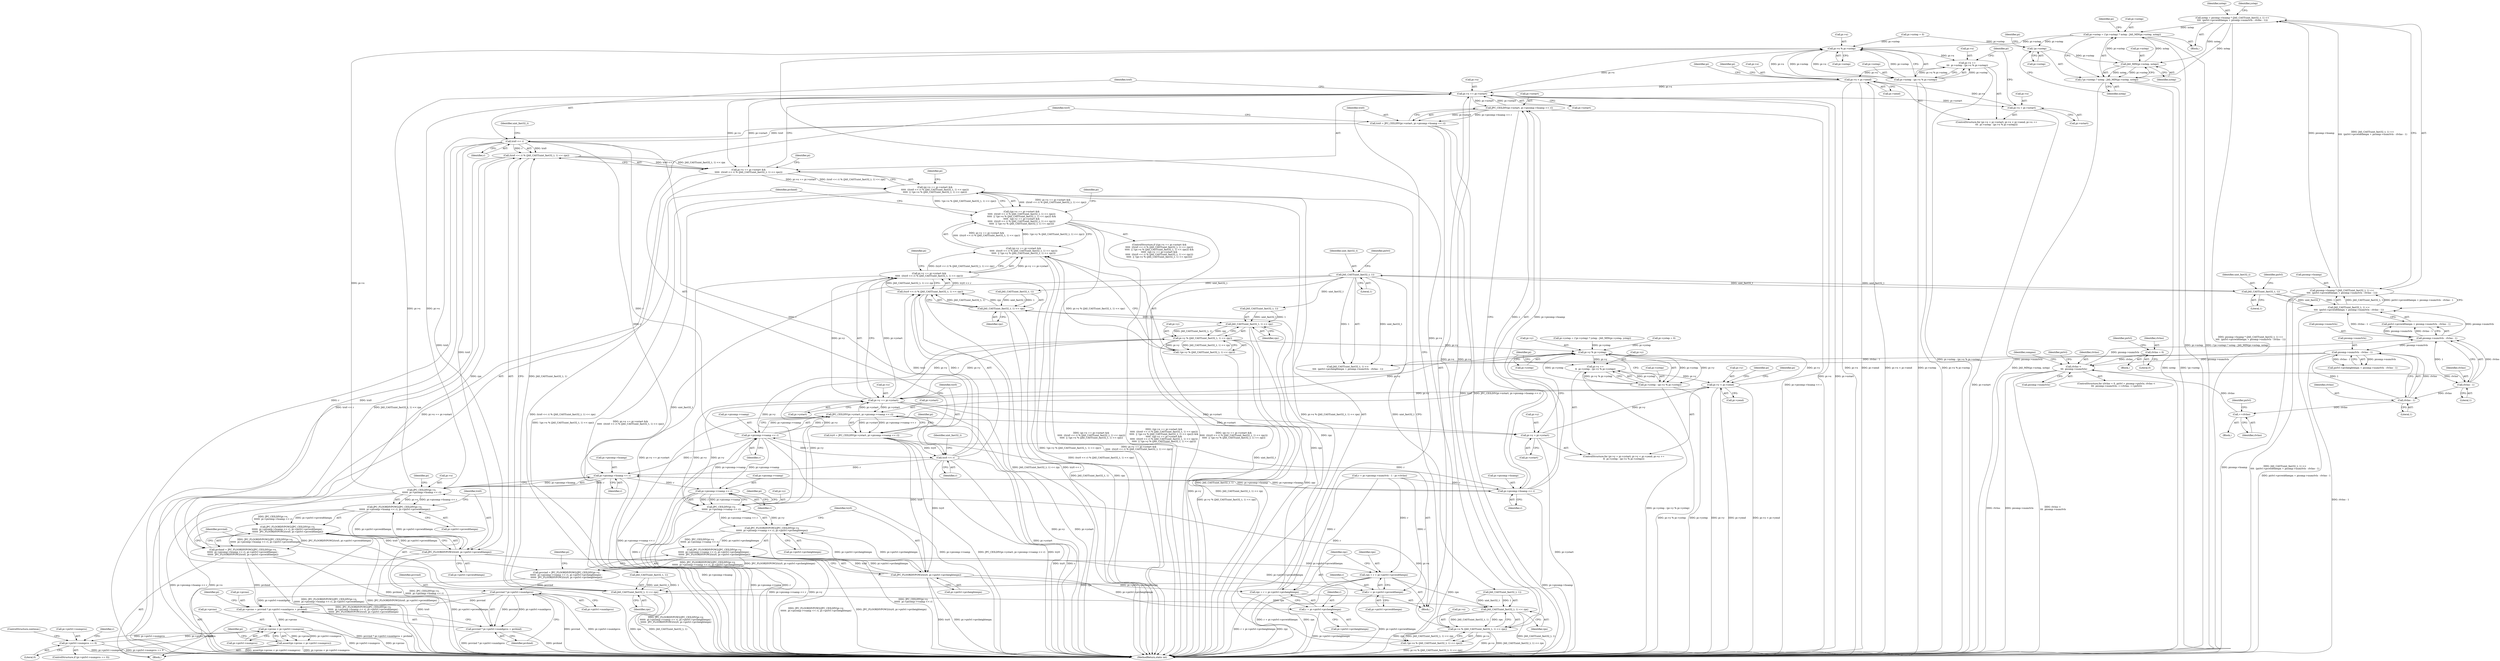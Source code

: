 digraph "0_jasper_f25486c3d4aa472fec79150f2c41ed4333395d3d@integer" {
"1000216" [label="(Call,xstep = picomp->hsamp * (JAS_CAST(uint_fast32_t, 1) <<\n\t\t\t\t  (pirlvl->prcwidthexpn + picomp->numrlvls - rlvlno - 1)))"];
"1000218" [label="(Call,picomp->hsamp * (JAS_CAST(uint_fast32_t, 1) <<\n\t\t\t\t  (pirlvl->prcwidthexpn + picomp->numrlvls - rlvlno - 1)))"];
"1000222" [label="(Call,JAS_CAST(uint_fast32_t, 1) <<\n\t\t\t\t  (pirlvl->prcwidthexpn + picomp->numrlvls - rlvlno - 1))"];
"1000223" [label="(Call,JAS_CAST(uint_fast32_t, 1))"];
"1000244" [label="(Call,JAS_CAST(uint_fast32_t, 1))"];
"1000230" [label="(Call,picomp->numrlvls - rlvlno - 1)"];
"1000173" [label="(Call,rlvlno <\n \t\t\t  picomp->numrlvls)"];
"1000165" [label="(Call,rlvlno = 0)"];
"1000179" [label="(Call,++rlvlno)"];
"1000255" [label="(Call,rlvlno - 1)"];
"1000234" [label="(Call,rlvlno - 1)"];
"1000251" [label="(Call,picomp->numrlvls - rlvlno - 1)"];
"1000258" [label="(Call,pi->xstep = (!pi->xstep) ? xstep : JAS_MIN(pi->xstep, xstep))"];
"1000263" [label="(Call,!pi->xstep)"];
"1000268" [label="(Call,JAS_MIN(pi->xstep, xstep))"];
"1000262" [label="(Call,(!pi->xstep) ? xstep : JAS_MIN(pi->xstep, xstep))"];
"1000375" [label="(Call,pi->x % pi->xstep)"];
"1000367" [label="(Call,pi->x +=\n\t\t\t  pi->xstep - (pi->x % pi->xstep))"];
"1000360" [label="(Call,pi->x < pi->xend)"];
"1000528" [label="(Call,pi->x == pi->xstart)"];
"1000353" [label="(Call,pi->x = pi->xstart)"];
"1000500" [label="(Call,JPC_CEILDIV(pi->xstart, pi->picomp->hsamp << r))"];
"1000498" [label="(Call,trx0 = JPC_CEILDIV(pi->xstart, pi->picomp->hsamp << r))"];
"1000536" [label="(Call,trx0 << r)"];
"1000535" [label="(Call,(trx0 << r) % (JAS_CAST(uint_fast32_t, 1) << rpx))"];
"1000527" [label="(Call,pi->x == pi->xstart &&\n\t\t\t\t\t  ((trx0 << r) % (JAS_CAST(uint_fast32_t, 1) << rpx)))"];
"1000526" [label="(Call,(pi->x == pi->xstart &&\n\t\t\t\t\t  ((trx0 << r) % (JAS_CAST(uint_fast32_t, 1) << rpx)))\n\t\t\t\t\t  || !(pi->x % (JAS_CAST(uint_fast32_t, 1) << rpx)))"];
"1000525" [label="(Call,((pi->x == pi->xstart &&\n\t\t\t\t\t  ((trx0 << r) % (JAS_CAST(uint_fast32_t, 1) << rpx)))\n\t\t\t\t\t  || !(pi->x % (JAS_CAST(uint_fast32_t, 1) << rpx))) &&\n\t\t\t\t\t  ((pi->y == pi->ystart &&\n\t\t\t\t\t  ((try0 << r) % (JAS_CAST(uint_fast32_t, 1) << rpy)))\n\t\t\t\t\t  || !(pi->y % (JAS_CAST(uint_fast32_t, 1) << rpy))))"];
"1000564" [label="(Call,try0 << r)"];
"1000563" [label="(Call,(try0 << r) % (JAS_CAST(uint_fast32_t, 1) << rpy))"];
"1000555" [label="(Call,pi->y == pi->ystart &&\n\t\t\t\t\t  ((try0 << r) % (JAS_CAST(uint_fast32_t, 1) << rpy)))"];
"1000554" [label="(Call,(pi->y == pi->ystart &&\n\t\t\t\t\t  ((try0 << r) % (JAS_CAST(uint_fast32_t, 1) << rpy)))\n\t\t\t\t\t  || !(pi->y % (JAS_CAST(uint_fast32_t, 1) << rpy)))"];
"1000591" [label="(Call,pi->picomp->hsamp << r)"];
"1000504" [label="(Call,pi->picomp->hsamp << r)"];
"1000517" [label="(Call,pi->picomp->vsamp << r)"];
"1000513" [label="(Call,JPC_CEILDIV(pi->ystart, pi->picomp->vsamp << r))"];
"1000322" [label="(Call,pi->y = pi->ystart)"];
"1000329" [label="(Call,pi->y < pi->yend)"];
"1000344" [label="(Call,pi->y % pi->ystep)"];
"1000336" [label="(Call,pi->y +=\n\t\t  pi->ystep - (pi->y % pi->ystep))"];
"1000340" [label="(Call,pi->ystep - (pi->y % pi->ystep))"];
"1000556" [label="(Call,pi->y == pi->ystart)"];
"1000573" [label="(Call,pi->y % (JAS_CAST(uint_fast32_t, 1) << rpy))"];
"1000572" [label="(Call,!(pi->y % (JAS_CAST(uint_fast32_t, 1) << rpy)))"];
"1000614" [label="(Call,JPC_CEILDIV(pi->y,\n\t\t\t\t\t\t  pi->picomp->vsamp << r))"];
"1000613" [label="(Call,JPC_FLOORDIVPOW2(JPC_CEILDIV(pi->y,\n\t\t\t\t\t\t  pi->picomp->vsamp << r), pi->pirlvl->prcheightexpn))"];
"1000612" [label="(Call,JPC_FLOORDIVPOW2(JPC_CEILDIV(pi->y,\n\t\t\t\t\t\t  pi->picomp->vsamp << r), pi->pirlvl->prcheightexpn) -\n\t\t\t\t\t\t  JPC_FLOORDIVPOW2(try0, pi->pirlvl->prcheightexpn))"];
"1000610" [label="(Call,prcvind = JPC_FLOORDIVPOW2(JPC_CEILDIV(pi->y,\n\t\t\t\t\t\t  pi->picomp->vsamp << r), pi->pirlvl->prcheightexpn) -\n\t\t\t\t\t\t  JPC_FLOORDIVPOW2(try0, pi->pirlvl->prcheightexpn))"];
"1000642" [label="(Call,prcvind * pi->pirlvl->numhprcs)"];
"1000637" [label="(Call,pi->prcno = prcvind * pi->pirlvl->numhprcs + prchind)"];
"1000651" [label="(Call,pi->prcno < pi->pirlvl->numprcs)"];
"1000458" [label="(Call,pi->pirlvl->numprcs == 0)"];
"1000650" [label="(Call,assert(pi->prcno < pi->pirlvl->numprcs))"];
"1000641" [label="(Call,prcvind * pi->pirlvl->numhprcs + prchind)"];
"1000630" [label="(Call,JPC_FLOORDIVPOW2(try0, pi->pirlvl->prcheightexpn))"];
"1000489" [label="(Call,rpy = r + pi->pirlvl->prcheightexpn)"];
"1000567" [label="(Call,JAS_CAST(uint_fast32_t, 1) << rpy)"];
"1000577" [label="(Call,JAS_CAST(uint_fast32_t, 1) << rpy)"];
"1000491" [label="(Call,r + pi->pirlvl->prcheightexpn)"];
"1000511" [label="(Call,try0 = JPC_CEILDIV(pi->ystart, pi->picomp->vsamp << r))"];
"1000618" [label="(Call,pi->picomp->vsamp << r)"];
"1000587" [label="(Call,JPC_CEILDIV(pi->x,\n\t\t\t\t\t\t  pi->picomp->hsamp << r))"];
"1000586" [label="(Call,JPC_FLOORDIVPOW2(JPC_CEILDIV(pi->x,\n\t\t\t\t\t\t  pi->picomp->hsamp << r), pi->pirlvl->prcwidthexpn))"];
"1000585" [label="(Call,JPC_FLOORDIVPOW2(JPC_CEILDIV(pi->x,\n\t\t\t\t\t\t  pi->picomp->hsamp << r), pi->pirlvl->prcwidthexpn) -\n\t\t\t\t\t\t  JPC_FLOORDIVPOW2(trx0, pi->pirlvl->prcwidthexpn))"];
"1000583" [label="(Call,prchind = JPC_FLOORDIVPOW2(JPC_CEILDIV(pi->x,\n\t\t\t\t\t\t  pi->picomp->hsamp << r), pi->pirlvl->prcwidthexpn) -\n\t\t\t\t\t\t  JPC_FLOORDIVPOW2(trx0, pi->pirlvl->prcwidthexpn))"];
"1000603" [label="(Call,JPC_FLOORDIVPOW2(trx0, pi->pirlvl->prcwidthexpn))"];
"1000480" [label="(Call,rpx = r + pi->pirlvl->prcwidthexpn)"];
"1000539" [label="(Call,JAS_CAST(uint_fast32_t, 1) << rpx)"];
"1000549" [label="(Call,JAS_CAST(uint_fast32_t, 1) << rpx)"];
"1000545" [label="(Call,pi->x % (JAS_CAST(uint_fast32_t, 1) << rpx))"];
"1000544" [label="(Call,!(pi->x % (JAS_CAST(uint_fast32_t, 1) << rpx)))"];
"1000482" [label="(Call,r + pi->pirlvl->prcwidthexpn)"];
"1000371" [label="(Call,pi->xstep - (pi->x % pi->xstep))"];
"1000224" [label="(Identifier,uint_fast32_t)"];
"1000226" [label="(Call,pirlvl->prcwidthexpn + picomp->numrlvls - rlvlno - 1)"];
"1000275" [label="(Identifier,pi)"];
"1000137" [label="(Call,pi->ystep = 0)"];
"1000491" [label="(Call,r + pi->pirlvl->prcheightexpn)"];
"1000523" [label="(Identifier,r)"];
"1000651" [label="(Call,pi->prcno < pi->pirlvl->numprcs)"];
"1000544" [label="(Call,!(pi->x % (JAS_CAST(uint_fast32_t, 1) << rpx)))"];
"1000597" [label="(Identifier,r)"];
"1000573" [label="(Call,pi->y % (JAS_CAST(uint_fast32_t, 1) << rpy))"];
"1000600" [label="(Identifier,pi)"];
"1000252" [label="(Call,picomp->numrlvls)"];
"1000367" [label="(Call,pi->x +=\n\t\t\t  pi->xstep - (pi->x % pi->xstep))"];
"1000536" [label="(Call,trx0 << r)"];
"1000492" [label="(Identifier,r)"];
"1000264" [label="(Call,pi->xstep)"];
"1000458" [label="(Call,pi->pirlvl->numprcs == 0)"];
"1000663" [label="(Identifier,pi)"];
"1000166" [label="(Identifier,rlvlno)"];
"1000642" [label="(Call,prcvind * pi->pirlvl->numhprcs)"];
"1000484" [label="(Call,pi->pirlvl->prcwidthexpn)"];
"1000257" [label="(Literal,1)"];
"1000357" [label="(Call,pi->xstart)"];
"1000567" [label="(Call,JAS_CAST(uint_fast32_t, 1) << rpy)"];
"1000630" [label="(Call,JPC_FLOORDIVPOW2(try0, pi->pirlvl->prcheightexpn))"];
"1000604" [label="(Identifier,trx0)"];
"1000272" [label="(Identifier,xstep)"];
"1000547" [label="(Identifier,pi)"];
"1000183" [label="(Block,)"];
"1000510" [label="(Identifier,r)"];
"1000615" [label="(Call,pi->y)"];
"1000364" [label="(Call,pi->xend)"];
"1000498" [label="(Call,trx0 = JPC_CEILDIV(pi->xstart, pi->picomp->hsamp << r))"];
"1000375" [label="(Call,pi->x % pi->xstep)"];
"1000553" [label="(Identifier,rpx)"];
"1000175" [label="(Call,picomp->numrlvls)"];
"1000371" [label="(Call,pi->xstep - (pi->x % pi->xstep))"];
"1000624" [label="(Identifier,r)"];
"1000362" [label="(Identifier,pi)"];
"1000180" [label="(Identifier,rlvlno)"];
"1000132" [label="(Call,pi->xstep = 0)"];
"1000268" [label="(Call,JAS_MIN(pi->xstep, xstep))"];
"1000225" [label="(Literal,1)"];
"1000612" [label="(Call,JPC_FLOORDIVPOW2(JPC_CEILDIV(pi->y,\n\t\t\t\t\t\t  pi->picomp->vsamp << r), pi->pirlvl->prcheightexpn) -\n\t\t\t\t\t\t  JPC_FLOORDIVPOW2(try0, pi->pirlvl->prcheightexpn))"];
"1000355" [label="(Identifier,pi)"];
"1000246" [label="(Literal,1)"];
"1000179" [label="(Call,++rlvlno)"];
"1000322" [label="(Call,pi->y = pi->ystart)"];
"1000222" [label="(Call,JAS_CAST(uint_fast32_t, 1) <<\n\t\t\t\t  (pirlvl->prcwidthexpn + picomp->numrlvls - rlvlno - 1))"];
"1000270" [label="(Identifier,pi)"];
"1000165" [label="(Call,rlvlno = 0)"];
"1000560" [label="(Call,pi->ystart)"];
"1000173" [label="(Call,rlvlno <\n \t\t\t  picomp->numrlvls)"];
"1000258" [label="(Call,pi->xstep = (!pi->xstep) ? xstep : JAS_MIN(pi->xstep, xstep))"];
"1000361" [label="(Call,pi->x)"];
"1000526" [label="(Call,(pi->x == pi->xstart &&\n\t\t\t\t\t  ((trx0 << r) % (JAS_CAST(uint_fast32_t, 1) << rpx)))\n\t\t\t\t\t  || !(pi->x % (JAS_CAST(uint_fast32_t, 1) << rpx)))"];
"1000330" [label="(Call,pi->y)"];
"1000336" [label="(Call,pi->y +=\n\t\t  pi->ystep - (pi->y % pi->ystep))"];
"1000564" [label="(Call,try0 << r)"];
"1000541" [label="(Identifier,uint_fast32_t)"];
"1000649" [label="(Identifier,prchind)"];
"1000517" [label="(Call,pi->picomp->vsamp << r)"];
"1000524" [label="(ControlStructure,if (((pi->x == pi->xstart &&\n\t\t\t\t\t  ((trx0 << r) % (JAS_CAST(uint_fast32_t, 1) << rpx)))\n\t\t\t\t\t  || !(pi->x % (JAS_CAST(uint_fast32_t, 1) << rpx))) &&\n\t\t\t\t\t  ((pi->y == pi->ystart &&\n\t\t\t\t\t  ((try0 << r) % (JAS_CAST(uint_fast32_t, 1) << rpy)))\n\t\t\t\t\t  || !(pi->y % (JAS_CAST(uint_fast32_t, 1) << rpy)))))"];
"1000592" [label="(Call,pi->picomp->hsamp)"];
"1000329" [label="(Call,pi->y < pi->yend)"];
"1000480" [label="(Call,rpx = r + pi->pirlvl->prcwidthexpn)"];
"1000568" [label="(Call,JAS_CAST(uint_fast32_t, 1))"];
"1000424" [label="(Identifier,pi)"];
"1000565" [label="(Identifier,try0)"];
"1000513" [label="(Call,JPC_CEILDIV(pi->ystart, pi->picomp->vsamp << r))"];
"1000625" [label="(Call,pi->pirlvl->prcheightexpn)"];
"1000333" [label="(Call,pi->yend)"];
"1000632" [label="(Call,pi->pirlvl->prcheightexpn)"];
"1000230" [label="(Call,picomp->numrlvls - rlvlno - 1)"];
"1000159" [label="(Identifier,compno)"];
"1000537" [label="(Identifier,trx0)"];
"1000505" [label="(Call,pi->picomp->hsamp)"];
"1000217" [label="(Identifier,xstep)"];
"1000550" [label="(Call,JAS_CAST(uint_fast32_t, 1))"];
"1000554" [label="(Call,(pi->y == pi->ystart &&\n\t\t\t\t\t  ((try0 << r) % (JAS_CAST(uint_fast32_t, 1) << rpy)))\n\t\t\t\t\t  || !(pi->y % (JAS_CAST(uint_fast32_t, 1) << rpy)))"];
"1000341" [label="(Call,pi->ystep)"];
"1000500" [label="(Call,JPC_CEILDIV(pi->xstart, pi->picomp->hsamp << r))"];
"1000588" [label="(Call,pi->x)"];
"1000345" [label="(Call,pi->y)"];
"1000259" [label="(Call,pi->xstep)"];
"1000577" [label="(Call,JAS_CAST(uint_fast32_t, 1) << rpy)"];
"1000571" [label="(Identifier,rpy)"];
"1000189" [label="(Identifier,pirlvl)"];
"1000376" [label="(Call,pi->x)"];
"1000555" [label="(Call,pi->y == pi->ystart &&\n\t\t\t\t\t  ((try0 << r) % (JAS_CAST(uint_fast32_t, 1) << rpy)))"];
"1000235" [label="(Identifier,rlvlno)"];
"1000387" [label="(Identifier,pi)"];
"1000323" [label="(Call,pi->y)"];
"1000245" [label="(Identifier,uint_fast32_t)"];
"1000352" [label="(ControlStructure,for (pi->x = pi->xstart; pi->x < pi->xend; pi->x +=\n\t\t\t  pi->xstep - (pi->x % pi->xstep)))"];
"1000326" [label="(Call,pi->ystart)"];
"1000228" [label="(Identifier,pirlvl)"];
"1000530" [label="(Identifier,pi)"];
"1000511" [label="(Call,try0 = JPC_CEILDIV(pi->ystart, pi->picomp->vsamp << r))"];
"1000543" [label="(Identifier,rpx)"];
"1000216" [label="(Call,xstep = picomp->hsamp * (JAS_CAST(uint_fast32_t, 1) <<\n\t\t\t\t  (pirlvl->prcwidthexpn + picomp->numrlvls - rlvlno - 1)))"];
"1000549" [label="(Call,JAS_CAST(uint_fast32_t, 1) << rpx)"];
"1000586" [label="(Call,JPC_FLOORDIVPOW2(JPC_CEILDIV(pi->x,\n\t\t\t\t\t\t  pi->picomp->hsamp << r), pi->pirlvl->prcwidthexpn))"];
"1000643" [label="(Identifier,prcvind)"];
"1000582" [label="(Block,)"];
"1000540" [label="(Call,JAS_CAST(uint_fast32_t, 1))"];
"1000655" [label="(Call,pi->pirlvl->numprcs)"];
"1000379" [label="(Call,pi->xstep)"];
"1000169" [label="(Identifier,pirlvl)"];
"1000459" [label="(Call,pi->pirlvl->numprcs)"];
"1000263" [label="(Call,!pi->xstep)"];
"1000493" [label="(Call,pi->pirlvl->prcheightexpn)"];
"1000267" [label="(Identifier,xstep)"];
"1000532" [label="(Call,pi->xstart)"];
"1000613" [label="(Call,JPC_FLOORDIVPOW2(JPC_CEILDIV(pi->y,\n\t\t\t\t\t\t  pi->picomp->vsamp << r), pi->pirlvl->prcheightexpn))"];
"1000535" [label="(Call,(trx0 << r) % (JAS_CAST(uint_fast32_t, 1) << rpx))"];
"1000499" [label="(Identifier,trx0)"];
"1000585" [label="(Call,JPC_FLOORDIVPOW2(JPC_CEILDIV(pi->x,\n\t\t\t\t\t\t  pi->picomp->hsamp << r), pi->pirlvl->prcwidthexpn) -\n\t\t\t\t\t\t  JPC_FLOORDIVPOW2(trx0, pi->pirlvl->prcwidthexpn))"];
"1000641" [label="(Call,prcvind * pi->pirlvl->numhprcs + prchind)"];
"1000627" [label="(Identifier,pi)"];
"1000525" [label="(Call,((pi->x == pi->xstart &&\n\t\t\t\t\t  ((trx0 << r) % (JAS_CAST(uint_fast32_t, 1) << rpx)))\n\t\t\t\t\t  || !(pi->x % (JAS_CAST(uint_fast32_t, 1) << rpx))) &&\n\t\t\t\t\t  ((pi->y == pi->ystart &&\n\t\t\t\t\t  ((try0 << r) % (JAS_CAST(uint_fast32_t, 1) << rpy)))\n\t\t\t\t\t  || !(pi->y % (JAS_CAST(uint_fast32_t, 1) << rpy))))"];
"1000558" [label="(Identifier,pi)"];
"1000583" [label="(Call,prchind = JPC_FLOORDIVPOW2(JPC_CEILDIV(pi->x,\n\t\t\t\t\t\t  pi->picomp->hsamp << r), pi->pirlvl->prcwidthexpn) -\n\t\t\t\t\t\t  JPC_FLOORDIVPOW2(trx0, pi->pirlvl->prcwidthexpn))"];
"1000569" [label="(Identifier,uint_fast32_t)"];
"1000638" [label="(Call,pi->prcno)"];
"1000557" [label="(Call,pi->y)"];
"1000337" [label="(Call,pi->y)"];
"1000644" [label="(Call,pi->pirlvl->numhprcs)"];
"1000269" [label="(Call,pi->xstep)"];
"1000489" [label="(Call,rpy = r + pi->pirlvl->prcheightexpn)"];
"1000344" [label="(Call,pi->y % pi->ystep)"];
"1000234" [label="(Call,rlvlno - 1)"];
"1000587" [label="(Call,JPC_CEILDIV(pi->x,\n\t\t\t\t\t\t  pi->picomp->hsamp << r))"];
"1000468" [label="(Identifier,r)"];
"1000244" [label="(Call,JAS_CAST(uint_fast32_t, 1))"];
"1000318" [label="(Identifier,pi)"];
"1000614" [label="(Call,JPC_CEILDIV(pi->y,\n\t\t\t\t\t\t  pi->picomp->vsamp << r))"];
"1000546" [label="(Call,pi->x)"];
"1000650" [label="(Call,assert(pi->prcno < pi->pirlvl->numprcs))"];
"1000619" [label="(Call,pi->picomp->vsamp)"];
"1000639" [label="(Identifier,pi)"];
"1000490" [label="(Identifier,rpy)"];
"1000483" [label="(Identifier,r)"];
"1000518" [label="(Call,pi->picomp->vsamp)"];
"1000163" [label="(ControlStructure,for (rlvlno = 0, pirlvl = picomp->pirlvls; rlvlno <\n \t\t\t  picomp->numrlvls; ++rlvlno, ++pirlvl))"];
"1000238" [label="(Identifier,ystep)"];
"1000538" [label="(Identifier,r)"];
"1000539" [label="(Call,JAS_CAST(uint_fast32_t, 1) << rpx)"];
"1000223" [label="(Call,JAS_CAST(uint_fast32_t, 1))"];
"1000545" [label="(Call,pi->x % (JAS_CAST(uint_fast32_t, 1) << rpx))"];
"1000574" [label="(Call,pi->y)"];
"1000467" [label="(Call,r = pi->picomp->numrlvls - 1 - pi->rlvlno)"];
"1000572" [label="(Call,!(pi->y % (JAS_CAST(uint_fast32_t, 1) << rpy)))"];
"1000563" [label="(Call,(try0 << r) % (JAS_CAST(uint_fast32_t, 1) << rpy))"];
"1000591" [label="(Call,pi->picomp->hsamp << r)"];
"1000512" [label="(Identifier,try0)"];
"1000262" [label="(Call,(!pi->xstep) ? xstep : JAS_MIN(pi->xstep, xstep))"];
"1000603" [label="(Call,JPC_FLOORDIVPOW2(trx0, pi->pirlvl->prcwidthexpn))"];
"1000605" [label="(Call,pi->pirlvl->prcwidthexpn)"];
"1000255" [label="(Call,rlvlno - 1)"];
"1000338" [label="(Identifier,pi)"];
"1000529" [label="(Call,pi->x)"];
"1000464" [label="(Literal,0)"];
"1000610" [label="(Call,prcvind = JPC_FLOORDIVPOW2(JPC_CEILDIV(pi->y,\n\t\t\t\t\t\t  pi->picomp->vsamp << r), pi->pirlvl->prcheightexpn) -\n\t\t\t\t\t\t  JPC_FLOORDIVPOW2(try0, pi->pirlvl->prcheightexpn))"];
"1000653" [label="(Identifier,pi)"];
"1000575" [label="(Identifier,pi)"];
"1000598" [label="(Call,pi->pirlvl->prcwidthexpn)"];
"1000348" [label="(Call,pi->ystep)"];
"1000321" [label="(ControlStructure,for (pi->y = pi->ystart; pi->y < pi->yend; pi->y +=\n\t\t  pi->ystep - (pi->y % pi->ystep)))"];
"1000372" [label="(Call,pi->xstep)"];
"1000584" [label="(Identifier,prchind)"];
"1000218" [label="(Call,picomp->hsamp * (JAS_CAST(uint_fast32_t, 1) <<\n\t\t\t\t  (pirlvl->prcwidthexpn + picomp->numrlvls - rlvlno - 1)))"];
"1000368" [label="(Call,pi->x)"];
"1000581" [label="(Identifier,rpy)"];
"1000247" [label="(Call,pirlvl->prcheightexpn + picomp->numrlvls - rlvlno - 1)"];
"1000354" [label="(Call,pi->x)"];
"1000164" [label="(Block,)"];
"1000174" [label="(Identifier,rlvlno)"];
"1000578" [label="(Call,JAS_CAST(uint_fast32_t, 1))"];
"1000182" [label="(Identifier,pirlvl)"];
"1000514" [label="(Call,pi->ystart)"];
"1000251" [label="(Call,picomp->numrlvls - rlvlno - 1)"];
"1000256" [label="(Identifier,rlvlno)"];
"1000219" [label="(Call,picomp->hsamp)"];
"1000618" [label="(Call,pi->picomp->vsamp << r)"];
"1000178" [label="(Block,)"];
"1000457" [label="(ControlStructure,if (pi->pirlvl->numprcs == 0))"];
"1000236" [label="(Literal,1)"];
"1000501" [label="(Call,pi->xstart)"];
"1000566" [label="(Identifier,r)"];
"1000249" [label="(Identifier,pirlvl)"];
"1000611" [label="(Identifier,prcvind)"];
"1000466" [label="(ControlStructure,continue;)"];
"1000716" [label="(MethodReturn,static int)"];
"1000528" [label="(Call,pi->x == pi->xstart)"];
"1000273" [label="(Call,pi->ystep = (!pi->ystep) ? ystep : JAS_MIN(pi->ystep, ystep))"];
"1000231" [label="(Call,picomp->numrlvls)"];
"1000331" [label="(Identifier,pi)"];
"1000482" [label="(Call,r + pi->pirlvl->prcwidthexpn)"];
"1000556" [label="(Call,pi->y == pi->ystart)"];
"1000243" [label="(Call,JAS_CAST(uint_fast32_t, 1) <<\n\t\t\t\t  (pirlvl->prcheightexpn + picomp->numrlvls - rlvlno - 1))"];
"1000430" [label="(Block,)"];
"1000504" [label="(Call,pi->picomp->hsamp << r)"];
"1000340" [label="(Call,pi->ystep - (pi->y % pi->ystep))"];
"1000631" [label="(Identifier,try0)"];
"1000360" [label="(Call,pi->x < pi->xend)"];
"1000353" [label="(Call,pi->x = pi->xstart)"];
"1000637" [label="(Call,pi->prcno = prcvind * pi->pirlvl->numhprcs + prchind)"];
"1000167" [label="(Literal,0)"];
"1000481" [label="(Identifier,rpx)"];
"1000652" [label="(Call,pi->prcno)"];
"1000527" [label="(Call,pi->x == pi->xstart &&\n\t\t\t\t\t  ((trx0 << r) % (JAS_CAST(uint_fast32_t, 1) << rpx)))"];
"1000216" -> "1000183"  [label="AST: "];
"1000216" -> "1000218"  [label="CFG: "];
"1000217" -> "1000216"  [label="AST: "];
"1000218" -> "1000216"  [label="AST: "];
"1000238" -> "1000216"  [label="CFG: "];
"1000216" -> "1000716"  [label="DDG: picomp->hsamp * (JAS_CAST(uint_fast32_t, 1) <<\n\t\t\t\t  (pirlvl->prcwidthexpn + picomp->numrlvls - rlvlno - 1))"];
"1000218" -> "1000216"  [label="DDG: picomp->hsamp"];
"1000218" -> "1000216"  [label="DDG: JAS_CAST(uint_fast32_t, 1) <<\n\t\t\t\t  (pirlvl->prcwidthexpn + picomp->numrlvls - rlvlno - 1)"];
"1000216" -> "1000258"  [label="DDG: xstep"];
"1000216" -> "1000262"  [label="DDG: xstep"];
"1000216" -> "1000268"  [label="DDG: xstep"];
"1000218" -> "1000222"  [label="CFG: "];
"1000219" -> "1000218"  [label="AST: "];
"1000222" -> "1000218"  [label="AST: "];
"1000218" -> "1000716"  [label="DDG: picomp->hsamp"];
"1000218" -> "1000716"  [label="DDG: JAS_CAST(uint_fast32_t, 1) <<\n\t\t\t\t  (pirlvl->prcwidthexpn + picomp->numrlvls - rlvlno - 1)"];
"1000222" -> "1000218"  [label="DDG: JAS_CAST(uint_fast32_t, 1)"];
"1000222" -> "1000218"  [label="DDG: pirlvl->prcwidthexpn + picomp->numrlvls - rlvlno - 1"];
"1000222" -> "1000226"  [label="CFG: "];
"1000223" -> "1000222"  [label="AST: "];
"1000226" -> "1000222"  [label="AST: "];
"1000222" -> "1000716"  [label="DDG: pirlvl->prcwidthexpn + picomp->numrlvls - rlvlno - 1"];
"1000223" -> "1000222"  [label="DDG: uint_fast32_t"];
"1000223" -> "1000222"  [label="DDG: 1"];
"1000230" -> "1000222"  [label="DDG: picomp->numrlvls"];
"1000230" -> "1000222"  [label="DDG: rlvlno - 1"];
"1000223" -> "1000225"  [label="CFG: "];
"1000224" -> "1000223"  [label="AST: "];
"1000225" -> "1000223"  [label="AST: "];
"1000228" -> "1000223"  [label="CFG: "];
"1000244" -> "1000223"  [label="DDG: uint_fast32_t"];
"1000223" -> "1000244"  [label="DDG: uint_fast32_t"];
"1000244" -> "1000243"  [label="AST: "];
"1000244" -> "1000246"  [label="CFG: "];
"1000245" -> "1000244"  [label="AST: "];
"1000246" -> "1000244"  [label="AST: "];
"1000249" -> "1000244"  [label="CFG: "];
"1000244" -> "1000716"  [label="DDG: uint_fast32_t"];
"1000244" -> "1000243"  [label="DDG: uint_fast32_t"];
"1000244" -> "1000243"  [label="DDG: 1"];
"1000244" -> "1000540"  [label="DDG: uint_fast32_t"];
"1000244" -> "1000550"  [label="DDG: uint_fast32_t"];
"1000244" -> "1000568"  [label="DDG: uint_fast32_t"];
"1000244" -> "1000578"  [label="DDG: uint_fast32_t"];
"1000230" -> "1000226"  [label="AST: "];
"1000230" -> "1000234"  [label="CFG: "];
"1000231" -> "1000230"  [label="AST: "];
"1000234" -> "1000230"  [label="AST: "];
"1000226" -> "1000230"  [label="CFG: "];
"1000230" -> "1000226"  [label="DDG: picomp->numrlvls"];
"1000230" -> "1000226"  [label="DDG: rlvlno - 1"];
"1000173" -> "1000230"  [label="DDG: picomp->numrlvls"];
"1000234" -> "1000230"  [label="DDG: rlvlno"];
"1000234" -> "1000230"  [label="DDG: 1"];
"1000230" -> "1000251"  [label="DDG: picomp->numrlvls"];
"1000173" -> "1000163"  [label="AST: "];
"1000173" -> "1000175"  [label="CFG: "];
"1000174" -> "1000173"  [label="AST: "];
"1000175" -> "1000173"  [label="AST: "];
"1000189" -> "1000173"  [label="CFG: "];
"1000159" -> "1000173"  [label="CFG: "];
"1000173" -> "1000716"  [label="DDG: rlvlno <\n \t\t\t  picomp->numrlvls"];
"1000173" -> "1000716"  [label="DDG: rlvlno"];
"1000173" -> "1000716"  [label="DDG: picomp->numrlvls"];
"1000165" -> "1000173"  [label="DDG: rlvlno"];
"1000179" -> "1000173"  [label="DDG: rlvlno"];
"1000251" -> "1000173"  [label="DDG: picomp->numrlvls"];
"1000173" -> "1000234"  [label="DDG: rlvlno"];
"1000165" -> "1000164"  [label="AST: "];
"1000165" -> "1000167"  [label="CFG: "];
"1000166" -> "1000165"  [label="AST: "];
"1000167" -> "1000165"  [label="AST: "];
"1000169" -> "1000165"  [label="CFG: "];
"1000179" -> "1000178"  [label="AST: "];
"1000179" -> "1000180"  [label="CFG: "];
"1000180" -> "1000179"  [label="AST: "];
"1000182" -> "1000179"  [label="CFG: "];
"1000255" -> "1000179"  [label="DDG: rlvlno"];
"1000255" -> "1000251"  [label="AST: "];
"1000255" -> "1000257"  [label="CFG: "];
"1000256" -> "1000255"  [label="AST: "];
"1000257" -> "1000255"  [label="AST: "];
"1000251" -> "1000255"  [label="CFG: "];
"1000255" -> "1000251"  [label="DDG: rlvlno"];
"1000255" -> "1000251"  [label="DDG: 1"];
"1000234" -> "1000255"  [label="DDG: rlvlno"];
"1000234" -> "1000236"  [label="CFG: "];
"1000235" -> "1000234"  [label="AST: "];
"1000236" -> "1000234"  [label="AST: "];
"1000251" -> "1000247"  [label="AST: "];
"1000252" -> "1000251"  [label="AST: "];
"1000247" -> "1000251"  [label="CFG: "];
"1000251" -> "1000716"  [label="DDG: rlvlno - 1"];
"1000251" -> "1000243"  [label="DDG: picomp->numrlvls"];
"1000251" -> "1000243"  [label="DDG: rlvlno - 1"];
"1000251" -> "1000247"  [label="DDG: picomp->numrlvls"];
"1000251" -> "1000247"  [label="DDG: rlvlno - 1"];
"1000258" -> "1000183"  [label="AST: "];
"1000258" -> "1000262"  [label="CFG: "];
"1000259" -> "1000258"  [label="AST: "];
"1000262" -> "1000258"  [label="AST: "];
"1000275" -> "1000258"  [label="CFG: "];
"1000258" -> "1000716"  [label="DDG: pi->xstep"];
"1000258" -> "1000716"  [label="DDG: (!pi->xstep) ? xstep : JAS_MIN(pi->xstep, xstep)"];
"1000268" -> "1000258"  [label="DDG: xstep"];
"1000268" -> "1000258"  [label="DDG: pi->xstep"];
"1000258" -> "1000263"  [label="DDG: pi->xstep"];
"1000258" -> "1000375"  [label="DDG: pi->xstep"];
"1000263" -> "1000262"  [label="AST: "];
"1000263" -> "1000264"  [label="CFG: "];
"1000264" -> "1000263"  [label="AST: "];
"1000267" -> "1000263"  [label="CFG: "];
"1000270" -> "1000263"  [label="CFG: "];
"1000132" -> "1000263"  [label="DDG: pi->xstep"];
"1000263" -> "1000268"  [label="DDG: pi->xstep"];
"1000268" -> "1000262"  [label="AST: "];
"1000268" -> "1000272"  [label="CFG: "];
"1000269" -> "1000268"  [label="AST: "];
"1000272" -> "1000268"  [label="AST: "];
"1000262" -> "1000268"  [label="CFG: "];
"1000268" -> "1000262"  [label="DDG: xstep"];
"1000268" -> "1000262"  [label="DDG: pi->xstep"];
"1000262" -> "1000267"  [label="CFG: "];
"1000267" -> "1000262"  [label="AST: "];
"1000262" -> "1000716"  [label="DDG: JAS_MIN(pi->xstep, xstep)"];
"1000262" -> "1000716"  [label="DDG: xstep"];
"1000262" -> "1000716"  [label="DDG: !pi->xstep"];
"1000375" -> "1000371"  [label="AST: "];
"1000375" -> "1000379"  [label="CFG: "];
"1000376" -> "1000375"  [label="AST: "];
"1000379" -> "1000375"  [label="AST: "];
"1000371" -> "1000375"  [label="CFG: "];
"1000375" -> "1000367"  [label="DDG: pi->x"];
"1000375" -> "1000371"  [label="DDG: pi->xstep"];
"1000375" -> "1000371"  [label="DDG: pi->x"];
"1000360" -> "1000375"  [label="DDG: pi->x"];
"1000545" -> "1000375"  [label="DDG: pi->x"];
"1000587" -> "1000375"  [label="DDG: pi->x"];
"1000528" -> "1000375"  [label="DDG: pi->x"];
"1000132" -> "1000375"  [label="DDG: pi->xstep"];
"1000371" -> "1000375"  [label="DDG: pi->xstep"];
"1000367" -> "1000352"  [label="AST: "];
"1000367" -> "1000371"  [label="CFG: "];
"1000368" -> "1000367"  [label="AST: "];
"1000371" -> "1000367"  [label="AST: "];
"1000362" -> "1000367"  [label="CFG: "];
"1000367" -> "1000716"  [label="DDG: pi->xstep - (pi->x % pi->xstep)"];
"1000367" -> "1000360"  [label="DDG: pi->x"];
"1000371" -> "1000367"  [label="DDG: pi->xstep"];
"1000371" -> "1000367"  [label="DDG: pi->x % pi->xstep"];
"1000360" -> "1000352"  [label="AST: "];
"1000360" -> "1000364"  [label="CFG: "];
"1000361" -> "1000360"  [label="AST: "];
"1000364" -> "1000360"  [label="AST: "];
"1000387" -> "1000360"  [label="CFG: "];
"1000338" -> "1000360"  [label="CFG: "];
"1000360" -> "1000716"  [label="DDG: pi->x"];
"1000360" -> "1000716"  [label="DDG: pi->xend"];
"1000360" -> "1000716"  [label="DDG: pi->x < pi->xend"];
"1000353" -> "1000360"  [label="DDG: pi->x"];
"1000360" -> "1000528"  [label="DDG: pi->x"];
"1000528" -> "1000527"  [label="AST: "];
"1000528" -> "1000532"  [label="CFG: "];
"1000529" -> "1000528"  [label="AST: "];
"1000532" -> "1000528"  [label="AST: "];
"1000537" -> "1000528"  [label="CFG: "];
"1000527" -> "1000528"  [label="CFG: "];
"1000528" -> "1000716"  [label="DDG: pi->x"];
"1000528" -> "1000716"  [label="DDG: pi->xstart"];
"1000528" -> "1000353"  [label="DDG: pi->xstart"];
"1000528" -> "1000500"  [label="DDG: pi->xstart"];
"1000528" -> "1000527"  [label="DDG: pi->x"];
"1000528" -> "1000527"  [label="DDG: pi->xstart"];
"1000545" -> "1000528"  [label="DDG: pi->x"];
"1000587" -> "1000528"  [label="DDG: pi->x"];
"1000500" -> "1000528"  [label="DDG: pi->xstart"];
"1000528" -> "1000545"  [label="DDG: pi->x"];
"1000528" -> "1000587"  [label="DDG: pi->x"];
"1000353" -> "1000352"  [label="AST: "];
"1000353" -> "1000357"  [label="CFG: "];
"1000354" -> "1000353"  [label="AST: "];
"1000357" -> "1000353"  [label="AST: "];
"1000362" -> "1000353"  [label="CFG: "];
"1000353" -> "1000716"  [label="DDG: pi->xstart"];
"1000500" -> "1000498"  [label="AST: "];
"1000500" -> "1000504"  [label="CFG: "];
"1000501" -> "1000500"  [label="AST: "];
"1000504" -> "1000500"  [label="AST: "];
"1000498" -> "1000500"  [label="CFG: "];
"1000500" -> "1000716"  [label="DDG: pi->picomp->hsamp << r"];
"1000500" -> "1000498"  [label="DDG: pi->xstart"];
"1000500" -> "1000498"  [label="DDG: pi->picomp->hsamp << r"];
"1000504" -> "1000500"  [label="DDG: pi->picomp->hsamp"];
"1000504" -> "1000500"  [label="DDG: r"];
"1000498" -> "1000430"  [label="AST: "];
"1000499" -> "1000498"  [label="AST: "];
"1000512" -> "1000498"  [label="CFG: "];
"1000498" -> "1000716"  [label="DDG: trx0"];
"1000498" -> "1000716"  [label="DDG: JPC_CEILDIV(pi->xstart, pi->picomp->hsamp << r)"];
"1000498" -> "1000536"  [label="DDG: trx0"];
"1000498" -> "1000603"  [label="DDG: trx0"];
"1000536" -> "1000535"  [label="AST: "];
"1000536" -> "1000538"  [label="CFG: "];
"1000537" -> "1000536"  [label="AST: "];
"1000538" -> "1000536"  [label="AST: "];
"1000541" -> "1000536"  [label="CFG: "];
"1000536" -> "1000716"  [label="DDG: r"];
"1000536" -> "1000716"  [label="DDG: trx0"];
"1000536" -> "1000535"  [label="DDG: trx0"];
"1000536" -> "1000535"  [label="DDG: r"];
"1000517" -> "1000536"  [label="DDG: r"];
"1000536" -> "1000564"  [label="DDG: r"];
"1000536" -> "1000591"  [label="DDG: r"];
"1000536" -> "1000603"  [label="DDG: trx0"];
"1000535" -> "1000527"  [label="AST: "];
"1000535" -> "1000539"  [label="CFG: "];
"1000539" -> "1000535"  [label="AST: "];
"1000527" -> "1000535"  [label="CFG: "];
"1000535" -> "1000716"  [label="DDG: trx0 << r"];
"1000535" -> "1000716"  [label="DDG: JAS_CAST(uint_fast32_t, 1) << rpx"];
"1000535" -> "1000527"  [label="DDG: trx0 << r"];
"1000535" -> "1000527"  [label="DDG: JAS_CAST(uint_fast32_t, 1) << rpx"];
"1000539" -> "1000535"  [label="DDG: JAS_CAST(uint_fast32_t, 1)"];
"1000539" -> "1000535"  [label="DDG: rpx"];
"1000527" -> "1000526"  [label="AST: "];
"1000547" -> "1000527"  [label="CFG: "];
"1000526" -> "1000527"  [label="CFG: "];
"1000527" -> "1000716"  [label="DDG: pi->x == pi->xstart"];
"1000527" -> "1000716"  [label="DDG: (trx0 << r) % (JAS_CAST(uint_fast32_t, 1) << rpx)"];
"1000527" -> "1000526"  [label="DDG: pi->x == pi->xstart"];
"1000527" -> "1000526"  [label="DDG: (trx0 << r) % (JAS_CAST(uint_fast32_t, 1) << rpx)"];
"1000526" -> "1000525"  [label="AST: "];
"1000526" -> "1000544"  [label="CFG: "];
"1000544" -> "1000526"  [label="AST: "];
"1000558" -> "1000526"  [label="CFG: "];
"1000525" -> "1000526"  [label="CFG: "];
"1000526" -> "1000716"  [label="DDG: pi->x == pi->xstart &&\n\t\t\t\t\t  ((trx0 << r) % (JAS_CAST(uint_fast32_t, 1) << rpx))"];
"1000526" -> "1000716"  [label="DDG: !(pi->x % (JAS_CAST(uint_fast32_t, 1) << rpx))"];
"1000526" -> "1000525"  [label="DDG: pi->x == pi->xstart &&\n\t\t\t\t\t  ((trx0 << r) % (JAS_CAST(uint_fast32_t, 1) << rpx))"];
"1000526" -> "1000525"  [label="DDG: !(pi->x % (JAS_CAST(uint_fast32_t, 1) << rpx))"];
"1000544" -> "1000526"  [label="DDG: pi->x % (JAS_CAST(uint_fast32_t, 1) << rpx)"];
"1000525" -> "1000524"  [label="AST: "];
"1000525" -> "1000554"  [label="CFG: "];
"1000554" -> "1000525"  [label="AST: "];
"1000584" -> "1000525"  [label="CFG: "];
"1000424" -> "1000525"  [label="CFG: "];
"1000525" -> "1000716"  [label="DDG: ((pi->x == pi->xstart &&\n\t\t\t\t\t  ((trx0 << r) % (JAS_CAST(uint_fast32_t, 1) << rpx)))\n\t\t\t\t\t  || !(pi->x % (JAS_CAST(uint_fast32_t, 1) << rpx))) &&\n\t\t\t\t\t  ((pi->y == pi->ystart &&\n\t\t\t\t\t  ((try0 << r) % (JAS_CAST(uint_fast32_t, 1) << rpy)))\n\t\t\t\t\t  || !(pi->y % (JAS_CAST(uint_fast32_t, 1) << rpy)))"];
"1000525" -> "1000716"  [label="DDG: (pi->y == pi->ystart &&\n\t\t\t\t\t  ((try0 << r) % (JAS_CAST(uint_fast32_t, 1) << rpy)))\n\t\t\t\t\t  || !(pi->y % (JAS_CAST(uint_fast32_t, 1) << rpy))"];
"1000525" -> "1000716"  [label="DDG: (pi->x == pi->xstart &&\n\t\t\t\t\t  ((trx0 << r) % (JAS_CAST(uint_fast32_t, 1) << rpx)))\n\t\t\t\t\t  || !(pi->x % (JAS_CAST(uint_fast32_t, 1) << rpx))"];
"1000554" -> "1000525"  [label="DDG: pi->y == pi->ystart &&\n\t\t\t\t\t  ((try0 << r) % (JAS_CAST(uint_fast32_t, 1) << rpy))"];
"1000554" -> "1000525"  [label="DDG: !(pi->y % (JAS_CAST(uint_fast32_t, 1) << rpy))"];
"1000564" -> "1000563"  [label="AST: "];
"1000564" -> "1000566"  [label="CFG: "];
"1000565" -> "1000564"  [label="AST: "];
"1000566" -> "1000564"  [label="AST: "];
"1000569" -> "1000564"  [label="CFG: "];
"1000564" -> "1000716"  [label="DDG: r"];
"1000564" -> "1000716"  [label="DDG: try0"];
"1000564" -> "1000563"  [label="DDG: try0"];
"1000564" -> "1000563"  [label="DDG: r"];
"1000511" -> "1000564"  [label="DDG: try0"];
"1000517" -> "1000564"  [label="DDG: r"];
"1000564" -> "1000591"  [label="DDG: r"];
"1000564" -> "1000630"  [label="DDG: try0"];
"1000563" -> "1000555"  [label="AST: "];
"1000563" -> "1000567"  [label="CFG: "];
"1000567" -> "1000563"  [label="AST: "];
"1000555" -> "1000563"  [label="CFG: "];
"1000563" -> "1000716"  [label="DDG: JAS_CAST(uint_fast32_t, 1) << rpy"];
"1000563" -> "1000716"  [label="DDG: try0 << r"];
"1000563" -> "1000555"  [label="DDG: try0 << r"];
"1000563" -> "1000555"  [label="DDG: JAS_CAST(uint_fast32_t, 1) << rpy"];
"1000567" -> "1000563"  [label="DDG: JAS_CAST(uint_fast32_t, 1)"];
"1000567" -> "1000563"  [label="DDG: rpy"];
"1000555" -> "1000554"  [label="AST: "];
"1000555" -> "1000556"  [label="CFG: "];
"1000556" -> "1000555"  [label="AST: "];
"1000575" -> "1000555"  [label="CFG: "];
"1000554" -> "1000555"  [label="CFG: "];
"1000555" -> "1000716"  [label="DDG: (try0 << r) % (JAS_CAST(uint_fast32_t, 1) << rpy)"];
"1000555" -> "1000716"  [label="DDG: pi->y == pi->ystart"];
"1000555" -> "1000554"  [label="DDG: pi->y == pi->ystart"];
"1000555" -> "1000554"  [label="DDG: (try0 << r) % (JAS_CAST(uint_fast32_t, 1) << rpy)"];
"1000556" -> "1000555"  [label="DDG: pi->y"];
"1000556" -> "1000555"  [label="DDG: pi->ystart"];
"1000554" -> "1000572"  [label="CFG: "];
"1000572" -> "1000554"  [label="AST: "];
"1000554" -> "1000716"  [label="DDG: pi->y == pi->ystart &&\n\t\t\t\t\t  ((try0 << r) % (JAS_CAST(uint_fast32_t, 1) << rpy))"];
"1000554" -> "1000716"  [label="DDG: !(pi->y % (JAS_CAST(uint_fast32_t, 1) << rpy))"];
"1000572" -> "1000554"  [label="DDG: pi->y % (JAS_CAST(uint_fast32_t, 1) << rpy)"];
"1000591" -> "1000587"  [label="AST: "];
"1000591" -> "1000597"  [label="CFG: "];
"1000592" -> "1000591"  [label="AST: "];
"1000597" -> "1000591"  [label="AST: "];
"1000587" -> "1000591"  [label="CFG: "];
"1000591" -> "1000716"  [label="DDG: pi->picomp->hsamp"];
"1000591" -> "1000504"  [label="DDG: pi->picomp->hsamp"];
"1000591" -> "1000587"  [label="DDG: pi->picomp->hsamp"];
"1000591" -> "1000587"  [label="DDG: r"];
"1000504" -> "1000591"  [label="DDG: pi->picomp->hsamp"];
"1000517" -> "1000591"  [label="DDG: r"];
"1000591" -> "1000618"  [label="DDG: r"];
"1000504" -> "1000510"  [label="CFG: "];
"1000505" -> "1000504"  [label="AST: "];
"1000510" -> "1000504"  [label="AST: "];
"1000504" -> "1000716"  [label="DDG: pi->picomp->hsamp"];
"1000467" -> "1000504"  [label="DDG: r"];
"1000504" -> "1000517"  [label="DDG: r"];
"1000517" -> "1000513"  [label="AST: "];
"1000517" -> "1000523"  [label="CFG: "];
"1000518" -> "1000517"  [label="AST: "];
"1000523" -> "1000517"  [label="AST: "];
"1000513" -> "1000517"  [label="CFG: "];
"1000517" -> "1000716"  [label="DDG: pi->picomp->vsamp"];
"1000517" -> "1000716"  [label="DDG: r"];
"1000517" -> "1000513"  [label="DDG: pi->picomp->vsamp"];
"1000517" -> "1000513"  [label="DDG: r"];
"1000618" -> "1000517"  [label="DDG: pi->picomp->vsamp"];
"1000517" -> "1000618"  [label="DDG: pi->picomp->vsamp"];
"1000513" -> "1000511"  [label="AST: "];
"1000514" -> "1000513"  [label="AST: "];
"1000511" -> "1000513"  [label="CFG: "];
"1000513" -> "1000716"  [label="DDG: pi->ystart"];
"1000513" -> "1000716"  [label="DDG: pi->picomp->vsamp << r"];
"1000513" -> "1000322"  [label="DDG: pi->ystart"];
"1000513" -> "1000511"  [label="DDG: pi->ystart"];
"1000513" -> "1000511"  [label="DDG: pi->picomp->vsamp << r"];
"1000556" -> "1000513"  [label="DDG: pi->ystart"];
"1000513" -> "1000556"  [label="DDG: pi->ystart"];
"1000322" -> "1000321"  [label="AST: "];
"1000322" -> "1000326"  [label="CFG: "];
"1000323" -> "1000322"  [label="AST: "];
"1000326" -> "1000322"  [label="AST: "];
"1000331" -> "1000322"  [label="CFG: "];
"1000322" -> "1000716"  [label="DDG: pi->ystart"];
"1000556" -> "1000322"  [label="DDG: pi->ystart"];
"1000322" -> "1000329"  [label="DDG: pi->y"];
"1000329" -> "1000321"  [label="AST: "];
"1000329" -> "1000333"  [label="CFG: "];
"1000330" -> "1000329"  [label="AST: "];
"1000333" -> "1000329"  [label="AST: "];
"1000355" -> "1000329"  [label="CFG: "];
"1000318" -> "1000329"  [label="CFG: "];
"1000329" -> "1000716"  [label="DDG: pi->yend"];
"1000329" -> "1000716"  [label="DDG: pi->y < pi->yend"];
"1000329" -> "1000716"  [label="DDG: pi->y"];
"1000336" -> "1000329"  [label="DDG: pi->y"];
"1000329" -> "1000344"  [label="DDG: pi->y"];
"1000329" -> "1000556"  [label="DDG: pi->y"];
"1000329" -> "1000614"  [label="DDG: pi->y"];
"1000344" -> "1000340"  [label="AST: "];
"1000344" -> "1000348"  [label="CFG: "];
"1000345" -> "1000344"  [label="AST: "];
"1000348" -> "1000344"  [label="AST: "];
"1000340" -> "1000344"  [label="CFG: "];
"1000344" -> "1000336"  [label="DDG: pi->y"];
"1000344" -> "1000340"  [label="DDG: pi->ystep"];
"1000344" -> "1000340"  [label="DDG: pi->y"];
"1000556" -> "1000344"  [label="DDG: pi->y"];
"1000573" -> "1000344"  [label="DDG: pi->y"];
"1000614" -> "1000344"  [label="DDG: pi->y"];
"1000273" -> "1000344"  [label="DDG: pi->ystep"];
"1000137" -> "1000344"  [label="DDG: pi->ystep"];
"1000340" -> "1000344"  [label="DDG: pi->ystep"];
"1000336" -> "1000321"  [label="AST: "];
"1000336" -> "1000340"  [label="CFG: "];
"1000337" -> "1000336"  [label="AST: "];
"1000340" -> "1000336"  [label="AST: "];
"1000331" -> "1000336"  [label="CFG: "];
"1000336" -> "1000716"  [label="DDG: pi->ystep - (pi->y % pi->ystep)"];
"1000340" -> "1000336"  [label="DDG: pi->ystep"];
"1000340" -> "1000336"  [label="DDG: pi->y % pi->ystep"];
"1000341" -> "1000340"  [label="AST: "];
"1000340" -> "1000716"  [label="DDG: pi->y % pi->ystep"];
"1000340" -> "1000716"  [label="DDG: pi->ystep"];
"1000556" -> "1000560"  [label="CFG: "];
"1000557" -> "1000556"  [label="AST: "];
"1000560" -> "1000556"  [label="AST: "];
"1000565" -> "1000556"  [label="CFG: "];
"1000556" -> "1000716"  [label="DDG: pi->ystart"];
"1000556" -> "1000716"  [label="DDG: pi->y"];
"1000573" -> "1000556"  [label="DDG: pi->y"];
"1000614" -> "1000556"  [label="DDG: pi->y"];
"1000556" -> "1000573"  [label="DDG: pi->y"];
"1000556" -> "1000614"  [label="DDG: pi->y"];
"1000573" -> "1000572"  [label="AST: "];
"1000573" -> "1000577"  [label="CFG: "];
"1000574" -> "1000573"  [label="AST: "];
"1000577" -> "1000573"  [label="AST: "];
"1000572" -> "1000573"  [label="CFG: "];
"1000573" -> "1000716"  [label="DDG: JAS_CAST(uint_fast32_t, 1) << rpy"];
"1000573" -> "1000716"  [label="DDG: pi->y"];
"1000573" -> "1000572"  [label="DDG: pi->y"];
"1000573" -> "1000572"  [label="DDG: JAS_CAST(uint_fast32_t, 1) << rpy"];
"1000577" -> "1000573"  [label="DDG: JAS_CAST(uint_fast32_t, 1)"];
"1000577" -> "1000573"  [label="DDG: rpy"];
"1000573" -> "1000614"  [label="DDG: pi->y"];
"1000572" -> "1000716"  [label="DDG: pi->y % (JAS_CAST(uint_fast32_t, 1) << rpy)"];
"1000614" -> "1000613"  [label="AST: "];
"1000614" -> "1000618"  [label="CFG: "];
"1000615" -> "1000614"  [label="AST: "];
"1000618" -> "1000614"  [label="AST: "];
"1000627" -> "1000614"  [label="CFG: "];
"1000614" -> "1000716"  [label="DDG: pi->picomp->vsamp << r"];
"1000614" -> "1000716"  [label="DDG: pi->y"];
"1000614" -> "1000613"  [label="DDG: pi->y"];
"1000614" -> "1000613"  [label="DDG: pi->picomp->vsamp << r"];
"1000618" -> "1000614"  [label="DDG: pi->picomp->vsamp"];
"1000618" -> "1000614"  [label="DDG: r"];
"1000613" -> "1000612"  [label="AST: "];
"1000613" -> "1000625"  [label="CFG: "];
"1000625" -> "1000613"  [label="AST: "];
"1000631" -> "1000613"  [label="CFG: "];
"1000613" -> "1000716"  [label="DDG: JPC_CEILDIV(pi->y,\n\t\t\t\t\t\t  pi->picomp->vsamp << r)"];
"1000613" -> "1000612"  [label="DDG: JPC_CEILDIV(pi->y,\n\t\t\t\t\t\t  pi->picomp->vsamp << r)"];
"1000613" -> "1000612"  [label="DDG: pi->pirlvl->prcheightexpn"];
"1000630" -> "1000613"  [label="DDG: pi->pirlvl->prcheightexpn"];
"1000613" -> "1000630"  [label="DDG: pi->pirlvl->prcheightexpn"];
"1000612" -> "1000610"  [label="AST: "];
"1000612" -> "1000630"  [label="CFG: "];
"1000630" -> "1000612"  [label="AST: "];
"1000610" -> "1000612"  [label="CFG: "];
"1000612" -> "1000716"  [label="DDG: JPC_FLOORDIVPOW2(try0, pi->pirlvl->prcheightexpn)"];
"1000612" -> "1000716"  [label="DDG: JPC_FLOORDIVPOW2(JPC_CEILDIV(pi->y,\n\t\t\t\t\t\t  pi->picomp->vsamp << r), pi->pirlvl->prcheightexpn)"];
"1000612" -> "1000610"  [label="DDG: JPC_FLOORDIVPOW2(JPC_CEILDIV(pi->y,\n\t\t\t\t\t\t  pi->picomp->vsamp << r), pi->pirlvl->prcheightexpn)"];
"1000612" -> "1000610"  [label="DDG: JPC_FLOORDIVPOW2(try0, pi->pirlvl->prcheightexpn)"];
"1000630" -> "1000612"  [label="DDG: try0"];
"1000630" -> "1000612"  [label="DDG: pi->pirlvl->prcheightexpn"];
"1000610" -> "1000582"  [label="AST: "];
"1000611" -> "1000610"  [label="AST: "];
"1000639" -> "1000610"  [label="CFG: "];
"1000610" -> "1000716"  [label="DDG: JPC_FLOORDIVPOW2(JPC_CEILDIV(pi->y,\n\t\t\t\t\t\t  pi->picomp->vsamp << r), pi->pirlvl->prcheightexpn) -\n\t\t\t\t\t\t  JPC_FLOORDIVPOW2(try0, pi->pirlvl->prcheightexpn)"];
"1000610" -> "1000642"  [label="DDG: prcvind"];
"1000642" -> "1000641"  [label="AST: "];
"1000642" -> "1000644"  [label="CFG: "];
"1000643" -> "1000642"  [label="AST: "];
"1000644" -> "1000642"  [label="AST: "];
"1000649" -> "1000642"  [label="CFG: "];
"1000642" -> "1000716"  [label="DDG: prcvind"];
"1000642" -> "1000716"  [label="DDG: pi->pirlvl->numhprcs"];
"1000642" -> "1000637"  [label="DDG: prcvind"];
"1000642" -> "1000637"  [label="DDG: pi->pirlvl->numhprcs"];
"1000642" -> "1000641"  [label="DDG: prcvind"];
"1000642" -> "1000641"  [label="DDG: pi->pirlvl->numhprcs"];
"1000637" -> "1000582"  [label="AST: "];
"1000637" -> "1000641"  [label="CFG: "];
"1000638" -> "1000637"  [label="AST: "];
"1000641" -> "1000637"  [label="AST: "];
"1000653" -> "1000637"  [label="CFG: "];
"1000637" -> "1000716"  [label="DDG: prcvind * pi->pirlvl->numhprcs + prchind"];
"1000583" -> "1000637"  [label="DDG: prchind"];
"1000637" -> "1000651"  [label="DDG: pi->prcno"];
"1000651" -> "1000650"  [label="AST: "];
"1000651" -> "1000655"  [label="CFG: "];
"1000652" -> "1000651"  [label="AST: "];
"1000655" -> "1000651"  [label="AST: "];
"1000650" -> "1000651"  [label="CFG: "];
"1000651" -> "1000716"  [label="DDG: pi->pirlvl->numprcs"];
"1000651" -> "1000716"  [label="DDG: pi->prcno"];
"1000651" -> "1000458"  [label="DDG: pi->pirlvl->numprcs"];
"1000651" -> "1000650"  [label="DDG: pi->prcno"];
"1000651" -> "1000650"  [label="DDG: pi->pirlvl->numprcs"];
"1000458" -> "1000651"  [label="DDG: pi->pirlvl->numprcs"];
"1000458" -> "1000457"  [label="AST: "];
"1000458" -> "1000464"  [label="CFG: "];
"1000459" -> "1000458"  [label="AST: "];
"1000464" -> "1000458"  [label="AST: "];
"1000466" -> "1000458"  [label="CFG: "];
"1000468" -> "1000458"  [label="CFG: "];
"1000458" -> "1000716"  [label="DDG: pi->pirlvl->numprcs"];
"1000458" -> "1000716"  [label="DDG: pi->pirlvl->numprcs == 0"];
"1000650" -> "1000582"  [label="AST: "];
"1000663" -> "1000650"  [label="CFG: "];
"1000650" -> "1000716"  [label="DDG: assert(pi->prcno < pi->pirlvl->numprcs)"];
"1000650" -> "1000716"  [label="DDG: pi->prcno < pi->pirlvl->numprcs"];
"1000641" -> "1000649"  [label="CFG: "];
"1000649" -> "1000641"  [label="AST: "];
"1000641" -> "1000716"  [label="DDG: prchind"];
"1000641" -> "1000716"  [label="DDG: prcvind * pi->pirlvl->numhprcs"];
"1000583" -> "1000641"  [label="DDG: prchind"];
"1000630" -> "1000632"  [label="CFG: "];
"1000631" -> "1000630"  [label="AST: "];
"1000632" -> "1000630"  [label="AST: "];
"1000630" -> "1000716"  [label="DDG: pi->pirlvl->prcheightexpn"];
"1000630" -> "1000716"  [label="DDG: try0"];
"1000630" -> "1000489"  [label="DDG: pi->pirlvl->prcheightexpn"];
"1000630" -> "1000491"  [label="DDG: pi->pirlvl->prcheightexpn"];
"1000511" -> "1000630"  [label="DDG: try0"];
"1000489" -> "1000430"  [label="AST: "];
"1000489" -> "1000491"  [label="CFG: "];
"1000490" -> "1000489"  [label="AST: "];
"1000491" -> "1000489"  [label="AST: "];
"1000499" -> "1000489"  [label="CFG: "];
"1000489" -> "1000716"  [label="DDG: r + pi->pirlvl->prcheightexpn"];
"1000489" -> "1000716"  [label="DDG: rpy"];
"1000467" -> "1000489"  [label="DDG: r"];
"1000489" -> "1000567"  [label="DDG: rpy"];
"1000489" -> "1000577"  [label="DDG: rpy"];
"1000567" -> "1000571"  [label="CFG: "];
"1000568" -> "1000567"  [label="AST: "];
"1000571" -> "1000567"  [label="AST: "];
"1000567" -> "1000716"  [label="DDG: rpy"];
"1000567" -> "1000716"  [label="DDG: JAS_CAST(uint_fast32_t, 1)"];
"1000568" -> "1000567"  [label="DDG: uint_fast32_t"];
"1000568" -> "1000567"  [label="DDG: 1"];
"1000567" -> "1000577"  [label="DDG: rpy"];
"1000577" -> "1000581"  [label="CFG: "];
"1000578" -> "1000577"  [label="AST: "];
"1000581" -> "1000577"  [label="AST: "];
"1000577" -> "1000716"  [label="DDG: JAS_CAST(uint_fast32_t, 1)"];
"1000577" -> "1000716"  [label="DDG: rpy"];
"1000578" -> "1000577"  [label="DDG: uint_fast32_t"];
"1000578" -> "1000577"  [label="DDG: 1"];
"1000491" -> "1000493"  [label="CFG: "];
"1000492" -> "1000491"  [label="AST: "];
"1000493" -> "1000491"  [label="AST: "];
"1000491" -> "1000716"  [label="DDG: pi->pirlvl->prcheightexpn"];
"1000467" -> "1000491"  [label="DDG: r"];
"1000511" -> "1000430"  [label="AST: "];
"1000512" -> "1000511"  [label="AST: "];
"1000530" -> "1000511"  [label="CFG: "];
"1000511" -> "1000716"  [label="DDG: JPC_CEILDIV(pi->ystart, pi->picomp->vsamp << r)"];
"1000511" -> "1000716"  [label="DDG: try0"];
"1000618" -> "1000624"  [label="CFG: "];
"1000619" -> "1000618"  [label="AST: "];
"1000624" -> "1000618"  [label="AST: "];
"1000618" -> "1000716"  [label="DDG: r"];
"1000618" -> "1000716"  [label="DDG: pi->picomp->vsamp"];
"1000587" -> "1000586"  [label="AST: "];
"1000588" -> "1000587"  [label="AST: "];
"1000600" -> "1000587"  [label="CFG: "];
"1000587" -> "1000716"  [label="DDG: pi->x"];
"1000587" -> "1000716"  [label="DDG: pi->picomp->hsamp << r"];
"1000587" -> "1000586"  [label="DDG: pi->x"];
"1000587" -> "1000586"  [label="DDG: pi->picomp->hsamp << r"];
"1000545" -> "1000587"  [label="DDG: pi->x"];
"1000586" -> "1000585"  [label="AST: "];
"1000586" -> "1000598"  [label="CFG: "];
"1000598" -> "1000586"  [label="AST: "];
"1000604" -> "1000586"  [label="CFG: "];
"1000586" -> "1000716"  [label="DDG: JPC_CEILDIV(pi->x,\n\t\t\t\t\t\t  pi->picomp->hsamp << r)"];
"1000586" -> "1000585"  [label="DDG: JPC_CEILDIV(pi->x,\n\t\t\t\t\t\t  pi->picomp->hsamp << r)"];
"1000586" -> "1000585"  [label="DDG: pi->pirlvl->prcwidthexpn"];
"1000603" -> "1000586"  [label="DDG: pi->pirlvl->prcwidthexpn"];
"1000586" -> "1000603"  [label="DDG: pi->pirlvl->prcwidthexpn"];
"1000585" -> "1000583"  [label="AST: "];
"1000585" -> "1000603"  [label="CFG: "];
"1000603" -> "1000585"  [label="AST: "];
"1000583" -> "1000585"  [label="CFG: "];
"1000585" -> "1000716"  [label="DDG: JPC_FLOORDIVPOW2(JPC_CEILDIV(pi->x,\n\t\t\t\t\t\t  pi->picomp->hsamp << r), pi->pirlvl->prcwidthexpn)"];
"1000585" -> "1000716"  [label="DDG: JPC_FLOORDIVPOW2(trx0, pi->pirlvl->prcwidthexpn)"];
"1000585" -> "1000583"  [label="DDG: JPC_FLOORDIVPOW2(JPC_CEILDIV(pi->x,\n\t\t\t\t\t\t  pi->picomp->hsamp << r), pi->pirlvl->prcwidthexpn)"];
"1000585" -> "1000583"  [label="DDG: JPC_FLOORDIVPOW2(trx0, pi->pirlvl->prcwidthexpn)"];
"1000603" -> "1000585"  [label="DDG: trx0"];
"1000603" -> "1000585"  [label="DDG: pi->pirlvl->prcwidthexpn"];
"1000583" -> "1000582"  [label="AST: "];
"1000584" -> "1000583"  [label="AST: "];
"1000611" -> "1000583"  [label="CFG: "];
"1000583" -> "1000716"  [label="DDG: JPC_FLOORDIVPOW2(JPC_CEILDIV(pi->x,\n\t\t\t\t\t\t  pi->picomp->hsamp << r), pi->pirlvl->prcwidthexpn) -\n\t\t\t\t\t\t  JPC_FLOORDIVPOW2(trx0, pi->pirlvl->prcwidthexpn)"];
"1000603" -> "1000605"  [label="CFG: "];
"1000604" -> "1000603"  [label="AST: "];
"1000605" -> "1000603"  [label="AST: "];
"1000603" -> "1000716"  [label="DDG: trx0"];
"1000603" -> "1000716"  [label="DDG: pi->pirlvl->prcwidthexpn"];
"1000603" -> "1000480"  [label="DDG: pi->pirlvl->prcwidthexpn"];
"1000603" -> "1000482"  [label="DDG: pi->pirlvl->prcwidthexpn"];
"1000480" -> "1000430"  [label="AST: "];
"1000480" -> "1000482"  [label="CFG: "];
"1000481" -> "1000480"  [label="AST: "];
"1000482" -> "1000480"  [label="AST: "];
"1000490" -> "1000480"  [label="CFG: "];
"1000480" -> "1000716"  [label="DDG: rpx"];
"1000480" -> "1000716"  [label="DDG: r + pi->pirlvl->prcwidthexpn"];
"1000467" -> "1000480"  [label="DDG: r"];
"1000480" -> "1000539"  [label="DDG: rpx"];
"1000480" -> "1000549"  [label="DDG: rpx"];
"1000539" -> "1000543"  [label="CFG: "];
"1000540" -> "1000539"  [label="AST: "];
"1000543" -> "1000539"  [label="AST: "];
"1000539" -> "1000716"  [label="DDG: JAS_CAST(uint_fast32_t, 1)"];
"1000539" -> "1000716"  [label="DDG: rpx"];
"1000540" -> "1000539"  [label="DDG: uint_fast32_t"];
"1000540" -> "1000539"  [label="DDG: 1"];
"1000539" -> "1000549"  [label="DDG: rpx"];
"1000549" -> "1000545"  [label="AST: "];
"1000549" -> "1000553"  [label="CFG: "];
"1000550" -> "1000549"  [label="AST: "];
"1000553" -> "1000549"  [label="AST: "];
"1000545" -> "1000549"  [label="CFG: "];
"1000549" -> "1000716"  [label="DDG: JAS_CAST(uint_fast32_t, 1)"];
"1000549" -> "1000716"  [label="DDG: rpx"];
"1000549" -> "1000545"  [label="DDG: JAS_CAST(uint_fast32_t, 1)"];
"1000549" -> "1000545"  [label="DDG: rpx"];
"1000550" -> "1000549"  [label="DDG: uint_fast32_t"];
"1000550" -> "1000549"  [label="DDG: 1"];
"1000545" -> "1000544"  [label="AST: "];
"1000546" -> "1000545"  [label="AST: "];
"1000544" -> "1000545"  [label="CFG: "];
"1000545" -> "1000716"  [label="DDG: pi->x"];
"1000545" -> "1000716"  [label="DDG: JAS_CAST(uint_fast32_t, 1) << rpx"];
"1000545" -> "1000544"  [label="DDG: pi->x"];
"1000545" -> "1000544"  [label="DDG: JAS_CAST(uint_fast32_t, 1) << rpx"];
"1000544" -> "1000716"  [label="DDG: pi->x % (JAS_CAST(uint_fast32_t, 1) << rpx)"];
"1000482" -> "1000484"  [label="CFG: "];
"1000483" -> "1000482"  [label="AST: "];
"1000484" -> "1000482"  [label="AST: "];
"1000482" -> "1000716"  [label="DDG: pi->pirlvl->prcwidthexpn"];
"1000467" -> "1000482"  [label="DDG: r"];
"1000372" -> "1000371"  [label="AST: "];
"1000371" -> "1000716"  [label="DDG: pi->x % pi->xstep"];
"1000371" -> "1000716"  [label="DDG: pi->xstep"];
}
